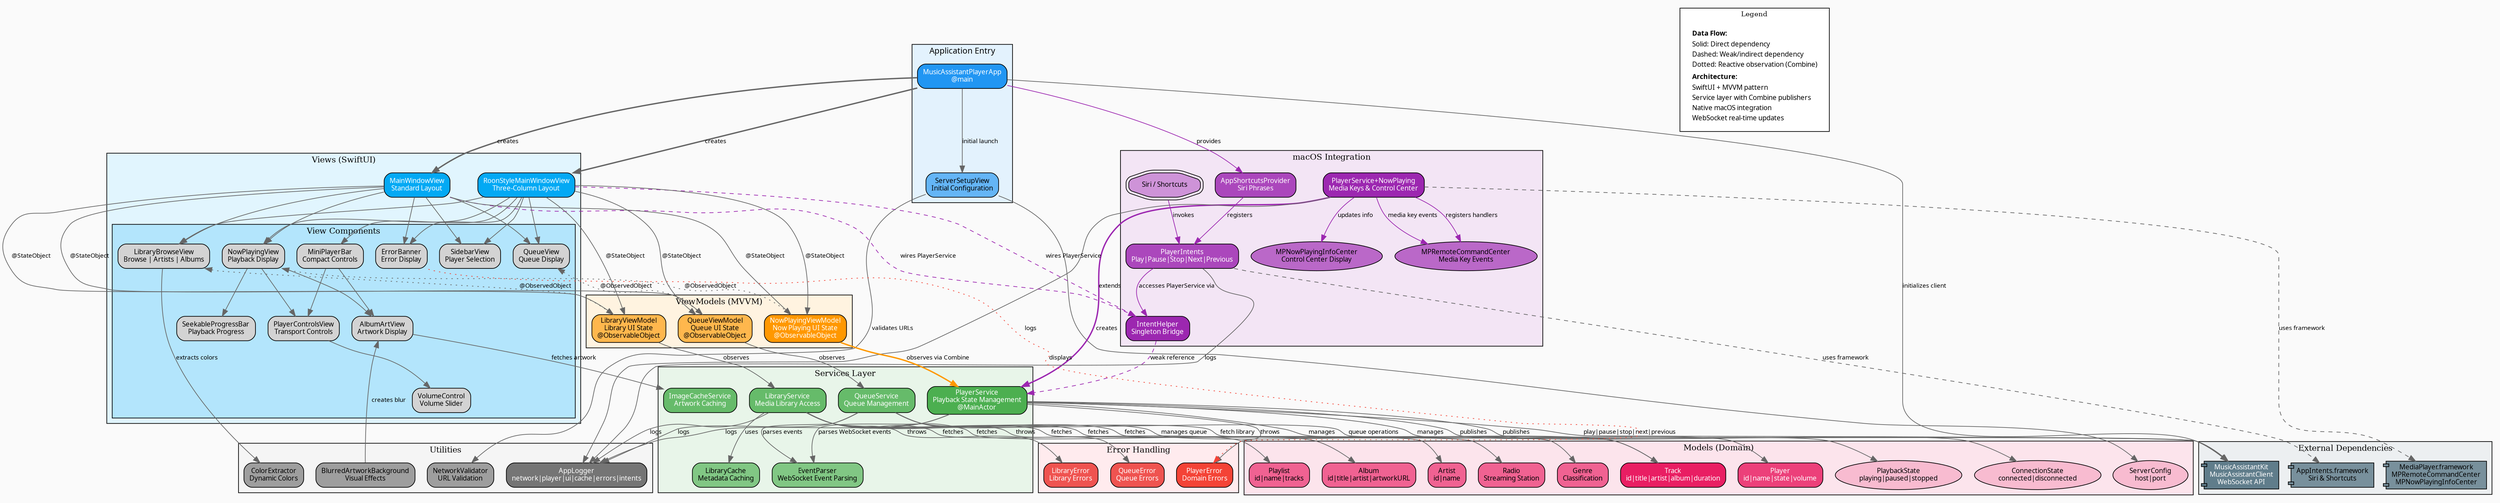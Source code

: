 // Music Assistant Player - Architecture Diagram
// A native macOS client for Music Assistant with Roon-inspired interface
// Generated from project analysis

digraph MusicAssistantPlayer {
    // Graph styling
    rankdir=TB;
    node [shape=box, style="rounded,filled", fontname="SF Pro", fontsize=10];
    edge [fontname="SF Pro", fontsize=9, color="#666666"];

    // Color scheme
    bgcolor="#FAFAFA";

    // Subgraphs for logical grouping

    // ==================== APP ENTRY ====================
    subgraph cluster_app {
        label="Application Entry";
        style=filled;
        fillcolor="#E3F2FD";
        fontsize=12;
        fontname="SF Pro";

        App [label="MusicAssistantPlayerApp\n@main", fillcolor="#2196F3", fontcolor=white];
        ServerSetup [label="ServerSetupView\nInitial Configuration", fillcolor="#64B5F6"];
    }

    // ==================== MACOS INTEGRATION ====================
    subgraph cluster_macos {
        label="macOS Integration";
        style=filled;
        fillcolor="#F3E5F5";
        fontsize=12;

        NowPlaying [label="PlayerService+NowPlaying\nMedia Keys & Control Center", fillcolor="#9C27B0", fontcolor=white];
        MPRemoteCommandCenter [label="MPRemoteCommandCenter\nMedia Key Events", shape=ellipse, fillcolor="#BA68C8"];
        MPNowPlayingInfoCenter [label="MPNowPlayingInfoCenter\nControl Center Display", shape=ellipse, fillcolor="#BA68C8"];

        IntentHelper [label="IntentHelper\nSingleton Bridge", fillcolor="#9C27B0", fontcolor=white];
        AppIntents [label="PlayerIntents\nPlay|Pause|Stop|Next|Previous", fillcolor="#AB47BC", fontcolor=white];
        AppShortcuts [label="AppShortcutsProvider\nSiri Phrases", fillcolor="#AB47BC", fontcolor=white];

        Siri [label="Siri / Shortcuts", shape=doubleoctagon, fillcolor="#CE93D8"];
    }

    // ==================== SERVICES LAYER ====================
    subgraph cluster_services {
        label="Services Layer";
        style=filled;
        fillcolor="#E8F5E9";
        fontsize=12;

        PlayerService [label="PlayerService\nPlayback State Management\n@MainActor", fillcolor="#4CAF50", fontcolor=white];
        QueueService [label="QueueService\nQueue Management", fillcolor="#66BB6A", fontcolor=white];
        LibraryService [label="LibraryService\nMedia Library Access", fillcolor="#66BB6A", fontcolor=white];
        ImageCacheService [label="ImageCacheService\nArtwork Caching", fillcolor="#66BB6A", fontcolor=white];
        LibraryCache [label="LibraryCache\nMetadata Caching", fillcolor="#81C784"];
        EventParser [label="EventParser\nWebSocket Event Parsing", fillcolor="#81C784"];
    }

    // ==================== VIEWMODELS ====================
    subgraph cluster_viewmodels {
        label="ViewModels (MVVM)";
        style=filled;
        fillcolor="#FFF3E0";
        fontsize=12;

        NowPlayingVM [label="NowPlayingViewModel\nNow Playing UI State\n@ObservableObject", fillcolor="#FF9800", fontcolor=white];
        QueueVM [label="QueueViewModel\nQueue UI State\n@ObservableObject", fillcolor="#FFB74D"];
        LibraryVM [label="LibraryViewModel\nLibrary UI State\n@ObservableObject", fillcolor="#FFB74D"];
    }

    // ==================== VIEWS ====================
    subgraph cluster_views {
        label="Views (SwiftUI)";
        style=filled;
        fillcolor="#E1F5FE";
        fontsize=12;

        MainWindow [label="MainWindowView\nStandard Layout", fillcolor="#03A9F4", fontcolor=white];
        RoonWindow [label="RoonStyleMainWindowView\nThree-Column Layout", fillcolor="#03A9F4", fontcolor=white];

        subgraph cluster_view_components {
            label="View Components";
            style=filled;
            fillcolor="#B3E5FC";

            NowPlayingView [label="NowPlayingView\nPlayback Display"];
            QueueView [label="QueueView\nQueue Display"];
            LibraryView [label="LibraryBrowseView\nBrowse | Artists | Albums"];
            SidebarView [label="SidebarView\nPlayer Selection"];
            MiniPlayerBar [label="MiniPlayerBar\nCompact Controls"];

            PlayerControls [label="PlayerControlsView\nTransport Controls"];
            AlbumArt [label="AlbumArtView\nArtwork Display"];
            VolumeControl [label="VolumeControl\nVolume Slider"];
            ProgressBar [label="SeekableProgressBar\nPlayback Progress"];
            ErrorBanner [label="ErrorBanner\nError Display"];
        }
    }

    // ==================== MODELS ====================
    subgraph cluster_models {
        label="Models (Domain)";
        style=filled;
        fillcolor="#FCE4EC";
        fontsize=12;

        Track [label="Track\nid|title|artist|album|duration", fillcolor="#E91E63", fontcolor=white];
        Player [label="Player\nid|name|state|volume", fillcolor="#EC407A", fontcolor=white];
        Album [label="Album\nid|title|artist|artworkURL", fillcolor="#F06292"];
        Artist [label="Artist\nid|name", fillcolor="#F06292"];
        Playlist [label="Playlist\nid|name|tracks", fillcolor="#F06292"];
        Radio [label="Radio\nStreaming Station", fillcolor="#F06292"];
        Genre [label="Genre\nClassification", fillcolor="#F06292"];

        PlaybackState [label="PlaybackState\nplaying|paused|stopped", shape=ellipse, fillcolor="#F8BBD0"];
        ConnectionState [label="ConnectionState\nconnected|disconnected", shape=ellipse, fillcolor="#F8BBD0"];
        ServerConfig [label="ServerConfig\nhost|port", shape=ellipse, fillcolor="#F8BBD0"];
    }

    // ==================== ERRORS ====================
    subgraph cluster_errors {
        label="Error Handling";
        style=filled;
        fillcolor="#FFEBEE";
        fontsize=12;

        PlayerError [label="PlayerError\nDomain Errors", fillcolor="#F44336", fontcolor=white];
        QueueError [label="QueueError\nQueue Errors", fillcolor="#EF5350", fontcolor=white];
        LibraryError [label="LibraryError\nLibrary Errors", fillcolor="#EF5350", fontcolor=white];
    }

    // ==================== UTILITIES ====================
    subgraph cluster_utilities {
        label="Utilities";
        style=filled;
        fillcolor="#F5F5F5";
        fontsize=12;

        AppLogger [label="AppLogger\nnetwork|player|ui|cache|errors|intents", fillcolor="#757575", fontcolor=white];
        ColorExtractor [label="ColorExtractor\nDynamic Colors", fillcolor="#9E9E9E"];
        NetworkValidator [label="NetworkValidator\nURL Validation", fillcolor="#9E9E9E"];
        BlurredBackground [label="BlurredArtworkBackground\nVisual Effects", fillcolor="#9E9E9E"];
    }

    // ==================== EXTERNAL ====================
    subgraph cluster_external {
        label="External Dependencies";
        style=filled;
        fillcolor="#ECEFF1";
        fontsize=12;

        MusicAssistantKit [label="MusicAssistantKit\nMusicAssistantClient\nWebSocket API", shape=component, fillcolor="#607D8B", fontcolor=white];
        MediaPlayer [label="MediaPlayer.framework\nMPRemoteCommandCenter\nMPNowPlayingInfoCenter", shape=component, fillcolor="#78909C"];
        AppIntentsFramework [label="AppIntents.framework\nSiri & Shortcuts", shape=component, fillcolor="#78909C"];
    }

    // ==================== DATA FLOW & RELATIONSHIPS ====================

    // App Entry → Windows
    App -> ServerSetup [label="initial launch"];
    App -> MainWindow [label="creates", style=bold];
    App -> RoonWindow [label="creates", style=bold];
    App -> MusicAssistantKit [label="initializes client"];

    // Main Windows → ViewModels
    MainWindow -> NowPlayingVM [label="@StateObject"];
    MainWindow -> QueueVM [label="@StateObject"];
    MainWindow -> LibraryVM [label="@StateObject"];

    RoonWindow -> NowPlayingVM [label="@StateObject"];
    RoonWindow -> QueueVM [label="@StateObject"];
    RoonWindow -> LibraryVM [label="@StateObject"];

    // Windows → IntentHelper Wiring
    MainWindow -> IntentHelper [label="wires PlayerService", style=dashed, color="#9C27B0"];
    RoonWindow -> IntentHelper [label="wires PlayerService", style=dashed, color="#9C27B0"];

    // ViewModels → Services
    NowPlayingVM -> PlayerService [label="observes via Combine", style=bold, color="#FF9800"];
    QueueVM -> QueueService [label="observes"];
    LibraryVM -> LibraryService [label="observes"];

    // Services → Client
    PlayerService -> MusicAssistantKit [label="play|pause|stop|next|previous"];
    QueueService -> MusicAssistantKit [label="queue operations"];
    LibraryService -> MusicAssistantKit [label="fetch library"];

    // Services → Event Parsing
    PlayerService -> EventParser [label="parses WebSocket events"];
    QueueService -> EventParser [label="parses events"];

    // Services → Models
    PlayerService -> Track [label="manages"];
    PlayerService -> Player [label="manages"];
    PlayerService -> PlaybackState [label="publishes"];
    PlayerService -> ConnectionState [label="publishes"];

    QueueService -> Track [label="manages queue"];

    LibraryService -> Album [label="fetches"];
    LibraryService -> Artist [label="fetches"];
    LibraryService -> Playlist [label="fetches"];
    LibraryService -> Radio [label="fetches"];
    LibraryService -> Genre [label="fetches"];
    LibraryService -> LibraryCache [label="uses"];

    // Services → Errors
    PlayerService -> PlayerError [label="throws"];
    QueueService -> QueueError [label="throws"];
    LibraryService -> LibraryError [label="throws"];

    // macOS Integration → PlayerService
    NowPlaying -> PlayerService [label="extends", style=bold, color="#9C27B0"];
    NowPlaying -> MPRemoteCommandCenter [label="registers handlers", color="#9C27B0"];
    NowPlaying -> MPNowPlayingInfoCenter [label="updates info", color="#9C27B0"];

    MPRemoteCommandCenter -> NowPlaying [label="media key events", dir=back, color="#9C27B0"];
    NowPlaying -> MediaPlayer [label="uses framework", style=dashed];

    // App Intents Flow
    AppIntents -> IntentHelper [label="accesses PlayerService via", color="#9C27B0"];
    IntentHelper -> PlayerService [label="weak reference", style=dashed, color="#9C27B0"];
    AppShortcuts -> AppIntents [label="registers", color="#9C27B0"];
    App -> AppShortcuts [label="provides", color="#9C27B0"];
    Siri -> AppIntents [label="invokes", color="#9C27B0"];
    AppIntents -> AppIntentsFramework [label="uses framework", style=dashed];

    // Views → Components
    NowPlayingView -> PlayerControls;
    NowPlayingView -> AlbumArt;
    NowPlayingView -> ProgressBar;

    MainWindow -> NowPlayingView;
    MainWindow -> QueueView;
    MainWindow -> LibraryView;
    MainWindow -> SidebarView;

    RoonWindow -> NowPlayingView;
    RoonWindow -> QueueView;
    RoonWindow -> LibraryView;
    RoonWindow -> SidebarView;
    RoonWindow -> MiniPlayerBar;

    MiniPlayerBar -> AlbumArt;
    MiniPlayerBar -> PlayerControls;

    PlayerControls -> VolumeControl;

    // Views → ViewModels (Data Binding)
    NowPlayingView -> NowPlayingVM [label="@ObservedObject", dir=back, style=dotted];
    QueueView -> QueueVM [label="@ObservedObject", dir=back, style=dotted];
    LibraryView -> LibraryVM [label="@ObservedObject", dir=back, style=dotted];

    // Utilities
    PlayerService -> AppLogger [label="logs"];
    QueueService -> AppLogger [label="logs"];
    LibraryService -> AppLogger [label="logs"];
    NowPlaying -> AppLogger [label="logs"];
    AppIntents -> AppLogger [label="logs"];

    LibraryView -> ColorExtractor [label="extracts colors"];
    AlbumArt -> ImageCacheService [label="fetches artwork"];
    BlurredBackground -> AlbumArt [label="creates blur"];

    ServerSetup -> NetworkValidator [label="validates URLs"];
    ServerSetup -> ServerConfig [label="creates"];

    // Error Handling Flow
    PlayerError -> ErrorBanner [label="displays", dir=back, style=dotted, color="#F44336"];
    MainWindow -> ErrorBanner;
    RoonWindow -> ErrorBanner;

    // Legend
    subgraph cluster_legend {
        label="Legend";
        style=filled;
        fillcolor="#FFFFFF";
        fontsize=10;

        node [shape=plaintext, fillcolor="#FFFFFF"];

        legend [label=<
            <table border="0" cellborder="0" cellspacing="0">
                <tr><td align="left"><b>Data Flow:</b></td></tr>
                <tr><td align="left">Solid: Direct dependency</td></tr>
                <tr><td align="left">Dashed: Weak/indirect dependency</td></tr>
                <tr><td align="left">Dotted: Reactive observation (Combine)</td></tr>
                <tr><td align="left"></td></tr>
                <tr><td align="left"><b>Architecture:</b></td></tr>
                <tr><td align="left">SwiftUI + MVVM pattern</td></tr>
                <tr><td align="left">Service layer with Combine publishers</td></tr>
                <tr><td align="left">Native macOS integration</td></tr>
                <tr><td align="left">WebSocket real-time updates</td></tr>
            </table>
        >];
    }
}
